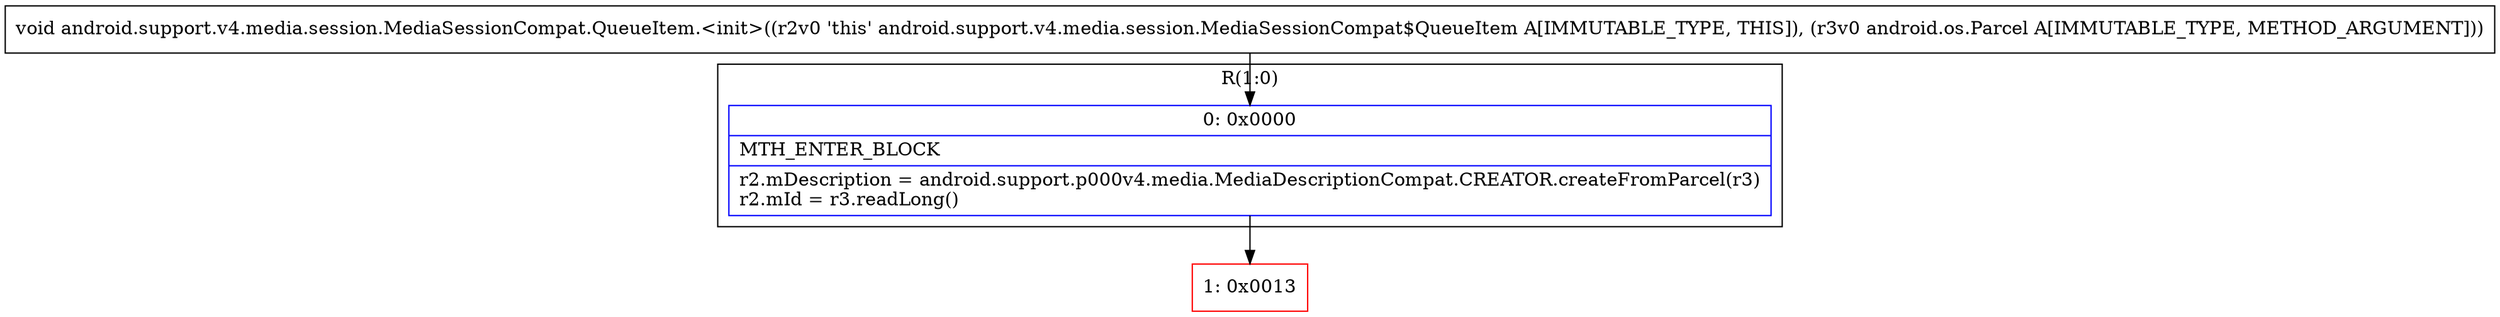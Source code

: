 digraph "CFG forandroid.support.v4.media.session.MediaSessionCompat.QueueItem.\<init\>(Landroid\/os\/Parcel;)V" {
subgraph cluster_Region_431494967 {
label = "R(1:0)";
node [shape=record,color=blue];
Node_0 [shape=record,label="{0\:\ 0x0000|MTH_ENTER_BLOCK\l|r2.mDescription = android.support.p000v4.media.MediaDescriptionCompat.CREATOR.createFromParcel(r3)\lr2.mId = r3.readLong()\l}"];
}
Node_1 [shape=record,color=red,label="{1\:\ 0x0013}"];
MethodNode[shape=record,label="{void android.support.v4.media.session.MediaSessionCompat.QueueItem.\<init\>((r2v0 'this' android.support.v4.media.session.MediaSessionCompat$QueueItem A[IMMUTABLE_TYPE, THIS]), (r3v0 android.os.Parcel A[IMMUTABLE_TYPE, METHOD_ARGUMENT])) }"];
MethodNode -> Node_0;
Node_0 -> Node_1;
}

